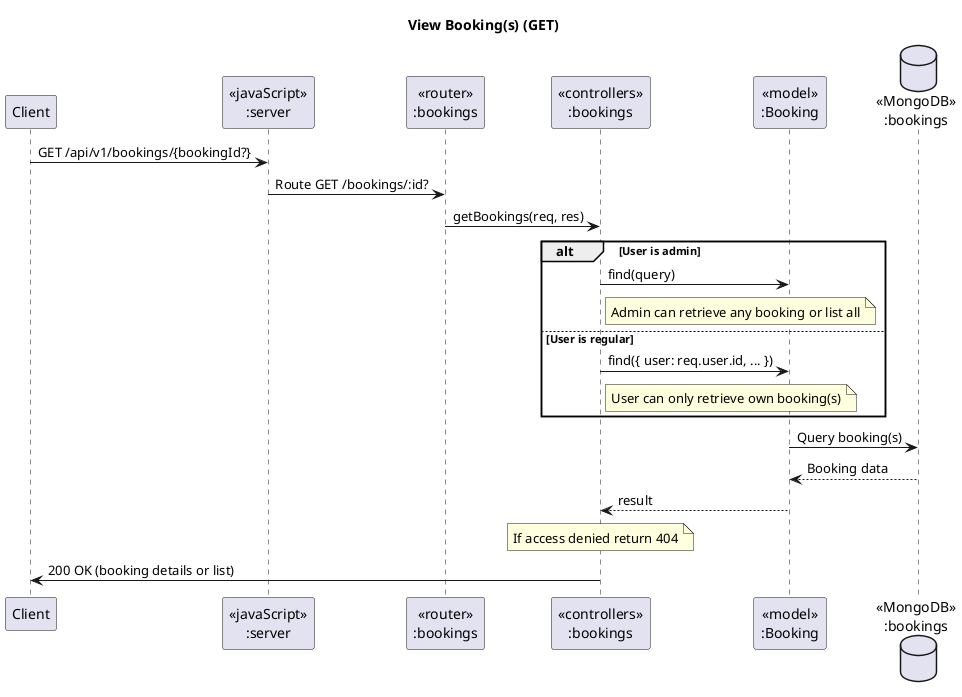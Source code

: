 @startuml View Booking(s) (GET)

title "View Booking(s) (GET)"

participant "Client" as client
participant "<<javaScript>>\n:server" as server
participant "<<router>>\n:bookings" as routerBookings
participant "<<controllers>>\n:bookings" as controllerBookings
participant "<<model>>\n:Booking" as modelBooking
database "<<MongoDB>>\n:bookings" as BookingsDB

client -> server: GET /api/v1/bookings/{bookingId?}
server -> routerBookings: Route GET /bookings/:id?
routerBookings -> controllerBookings: getBookings(req, res)
alt User is admin
    controllerBookings -> modelBooking: find(query)
    note right of controllerBookings: Admin can retrieve any booking or list all
else User is regular
    controllerBookings -> modelBooking: find({ user: req.user.id, ... })
    note right of controllerBookings: User can only retrieve own booking(s)
end
modelBooking -> BookingsDB: Query booking(s)
BookingsDB --> modelBooking: Booking data
modelBooking --> controllerBookings: result
note over controllerBookings: If access denied return 404
controllerBookings -> client: 200 OK (booking details or list)
@enduml
